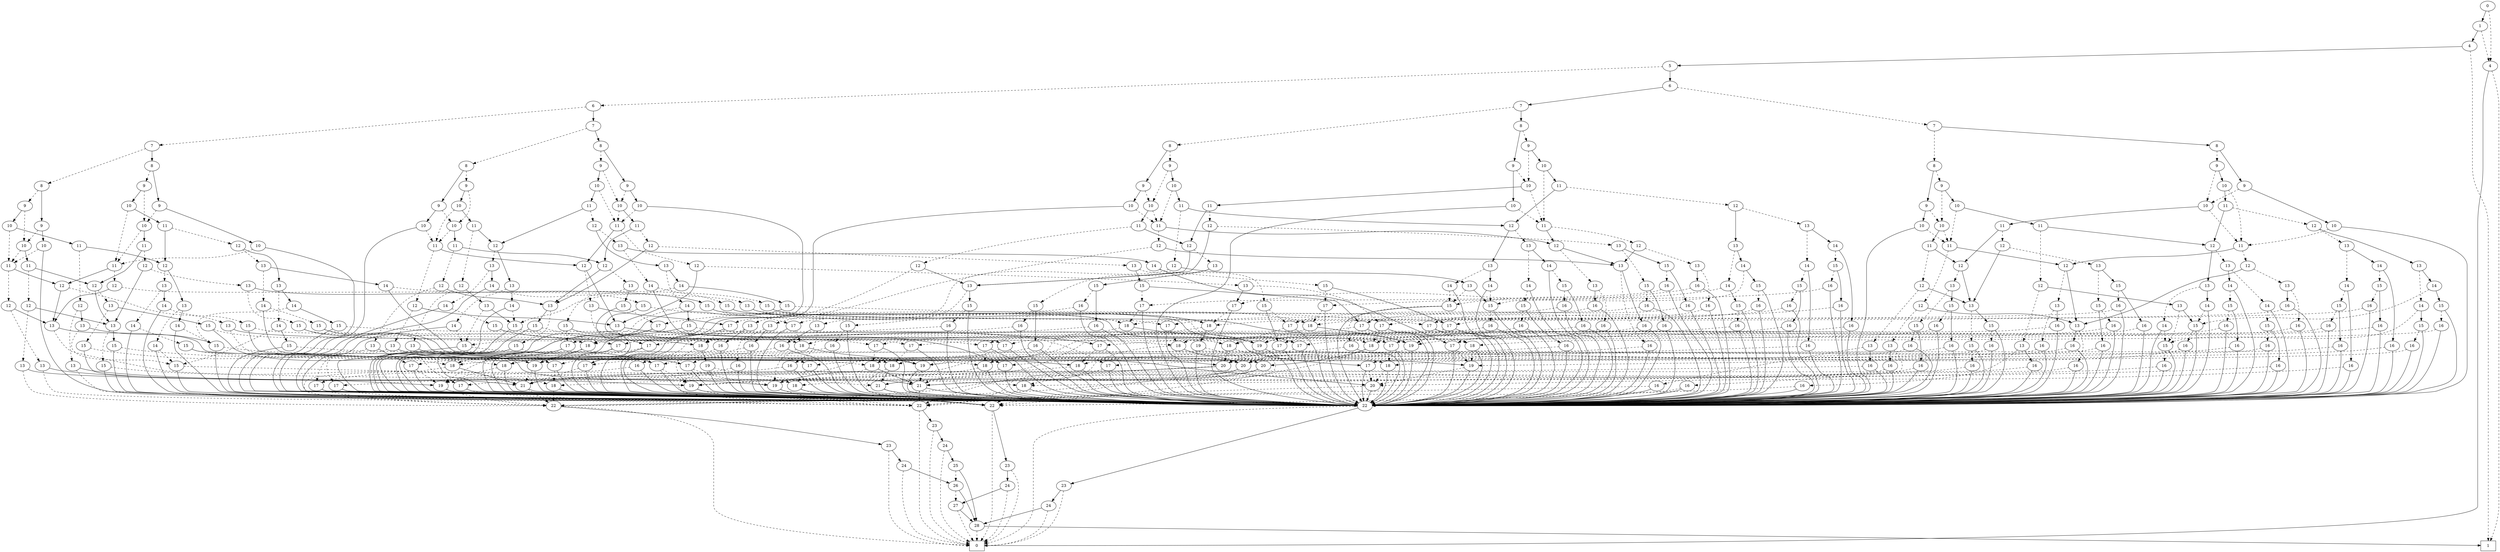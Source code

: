 digraph {
 b2 [label="0",shape=box];
 b1 [label="1",shape=box];
 v0 [label="4"];
 v0 -> b1[style=dashed];
 v0 -> b2;
 v1 [label="28"];
 v1 -> b2[style=dashed];
 v1 -> b1;
 v2 [label="27"];
 v2 -> b2[style=dashed];
 v2 -> v1;
 v3 [label="24"];
 v3 -> b2[style=dashed];
 v3 -> v2;
 v4 [label="23"];
 v4 -> b2[style=dashed];
 v4 -> v3;
 v5 [label="22"];
 v5 -> b2[style=dashed];
 v5 -> v4;
 v6 [label="24"];
 v6 -> b2[style=dashed];
 v6 -> v1;
 v7 [label="23"];
 v7 -> b2[style=dashed];
 v7 -> v6;
 v8 [label="22"];
 v8 -> b2[style=dashed];
 v8 -> v7;
 v9 [label="19"];
 v9 -> v5[style=dashed];
 v9 -> v8;
 v10 [label="13"];
 v10 -> v5[style=dashed];
 v10 -> v9;
 v11 [label="18"];
 v11 -> v5[style=dashed];
 v11 -> v8;
 v12 [label="18"];
 v12 -> v9[style=dashed];
 v12 -> v8;
 v13 [label="13"];
 v13 -> v11[style=dashed];
 v13 -> v12;
 v14 [label="12"];
 v14 -> v10[style=dashed];
 v14 -> v13;
 v15 [label="21"];
 v15 -> v5[style=dashed];
 v15 -> v8;
 v16 [label="18"];
 v16 -> v5[style=dashed];
 v16 -> v15;
 v17 [label="19"];
 v17 -> v15[style=dashed];
 v17 -> v8;
 v18 [label="18"];
 v18 -> v9[style=dashed];
 v18 -> v17;
 v19 [label="13"];
 v19 -> v16[style=dashed];
 v19 -> v18;
 v20 [label="12"];
 v20 -> v19[style=dashed];
 v20 -> v13;
 v21 [label="11"];
 v21 -> v14[style=dashed];
 v21 -> v20;
 v22 [label="26"];
 v22 -> v2[style=dashed];
 v22 -> v1;
 v23 [label="24"];
 v23 -> b2[style=dashed];
 v23 -> v22;
 v24 [label="23"];
 v24 -> b2[style=dashed];
 v24 -> v23;
 v25 [label="22"];
 v25 -> b2[style=dashed];
 v25 -> v24;
 v26 [label="19"];
 v26 -> v25[style=dashed];
 v26 -> v8;
 v27 [label="13"];
 v27 -> v25[style=dashed];
 v27 -> v26;
 v28 [label="18"];
 v28 -> v25[style=dashed];
 v28 -> v8;
 v29 [label="15"];
 v29 -> v28[style=dashed];
 v29 -> v8;
 v30 [label="18"];
 v30 -> v26[style=dashed];
 v30 -> v8;
 v31 [label="15"];
 v31 -> v30[style=dashed];
 v31 -> v8;
 v32 [label="13"];
 v32 -> v29[style=dashed];
 v32 -> v31;
 v33 [label="12"];
 v33 -> v27[style=dashed];
 v33 -> v32;
 v34 [label="21"];
 v34 -> v25[style=dashed];
 v34 -> v8;
 v35 [label="18"];
 v35 -> v25[style=dashed];
 v35 -> v34;
 v36 [label="15"];
 v36 -> v35[style=dashed];
 v36 -> v34;
 v37 [label="19"];
 v37 -> v34[style=dashed];
 v37 -> v8;
 v38 [label="18"];
 v38 -> v26[style=dashed];
 v38 -> v37;
 v39 [label="15"];
 v39 -> v38[style=dashed];
 v39 -> v37;
 v40 [label="13"];
 v40 -> v36[style=dashed];
 v40 -> v39;
 v41 [label="12"];
 v41 -> v40[style=dashed];
 v41 -> v32;
 v42 [label="11"];
 v42 -> v33[style=dashed];
 v42 -> v41;
 v43 [label="10"];
 v43 -> v21[style=dashed];
 v43 -> v42;
 v44 [label="25"];
 v44 -> v22[style=dashed];
 v44 -> v1;
 v45 [label="24"];
 v45 -> b2[style=dashed];
 v45 -> v44;
 v46 [label="23"];
 v46 -> b2[style=dashed];
 v46 -> v45;
 v47 [label="22"];
 v47 -> b2[style=dashed];
 v47 -> v46;
 v48 [label="19"];
 v48 -> v47[style=dashed];
 v48 -> v8;
 v49 [label="13"];
 v49 -> v47[style=dashed];
 v49 -> v48;
 v50 [label="18"];
 v50 -> v47[style=dashed];
 v50 -> v8;
 v51 [label="15"];
 v51 -> v50[style=dashed];
 v51 -> v8;
 v52 [label="18"];
 v52 -> v48[style=dashed];
 v52 -> v8;
 v53 [label="15"];
 v53 -> v52[style=dashed];
 v53 -> v8;
 v54 [label="13"];
 v54 -> v51[style=dashed];
 v54 -> v53;
 v55 [label="12"];
 v55 -> v49[style=dashed];
 v55 -> v54;
 v56 [label="21"];
 v56 -> v47[style=dashed];
 v56 -> v8;
 v57 [label="18"];
 v57 -> v47[style=dashed];
 v57 -> v56;
 v58 [label="15"];
 v58 -> v57[style=dashed];
 v58 -> v56;
 v59 [label="14"];
 v59 -> v58[style=dashed];
 v59 -> v8;
 v60 [label="19"];
 v60 -> v56[style=dashed];
 v60 -> v8;
 v61 [label="18"];
 v61 -> v48[style=dashed];
 v61 -> v60;
 v62 [label="15"];
 v62 -> v61[style=dashed];
 v62 -> v60;
 v63 [label="14"];
 v63 -> v62[style=dashed];
 v63 -> v8;
 v64 [label="13"];
 v64 -> v59[style=dashed];
 v64 -> v63;
 v65 [label="14"];
 v65 -> v51[style=dashed];
 v65 -> v8;
 v66 [label="14"];
 v66 -> v53[style=dashed];
 v66 -> v8;
 v67 [label="13"];
 v67 -> v65[style=dashed];
 v67 -> v66;
 v68 [label="12"];
 v68 -> v64[style=dashed];
 v68 -> v67;
 v69 [label="11"];
 v69 -> v55[style=dashed];
 v69 -> v68;
 v70 [label="10"];
 v70 -> v21[style=dashed];
 v70 -> v69;
 v71 [label="9"];
 v71 -> v43[style=dashed];
 v71 -> v70;
 v72 [label="10"];
 v72 -> v21[style=dashed];
 v72 -> v8;
 v73 [label="9"];
 v73 -> v43[style=dashed];
 v73 -> v72;
 v74 [label="8"];
 v74 -> v71[style=dashed];
 v74 -> v73;
 v75 [label="20"];
 v75 -> v5[style=dashed];
 v75 -> v15;
 v76 [label="18"];
 v76 -> v5[style=dashed];
 v76 -> v75;
 v77 [label="19"];
 v77 -> v75[style=dashed];
 v77 -> v8;
 v78 [label="18"];
 v78 -> v9[style=dashed];
 v78 -> v77;
 v79 [label="13"];
 v79 -> v76[style=dashed];
 v79 -> v78;
 v80 [label="12"];
 v80 -> v79[style=dashed];
 v80 -> v13;
 v81 [label="11"];
 v81 -> v80[style=dashed];
 v81 -> v20;
 v82 [label="20"];
 v82 -> v25[style=dashed];
 v82 -> v34;
 v83 [label="18"];
 v83 -> v25[style=dashed];
 v83 -> v82;
 v84 [label="15"];
 v84 -> v83[style=dashed];
 v84 -> v82;
 v85 [label="19"];
 v85 -> v82[style=dashed];
 v85 -> v8;
 v86 [label="18"];
 v86 -> v26[style=dashed];
 v86 -> v85;
 v87 [label="15"];
 v87 -> v86[style=dashed];
 v87 -> v85;
 v88 [label="13"];
 v88 -> v84[style=dashed];
 v88 -> v87;
 v89 [label="12"];
 v89 -> v88[style=dashed];
 v89 -> v32;
 v90 [label="11"];
 v90 -> v89[style=dashed];
 v90 -> v41;
 v91 [label="10"];
 v91 -> v81[style=dashed];
 v91 -> v90;
 v92 [label="20"];
 v92 -> v47[style=dashed];
 v92 -> v56;
 v93 [label="18"];
 v93 -> v47[style=dashed];
 v93 -> v92;
 v94 [label="15"];
 v94 -> v93[style=dashed];
 v94 -> v92;
 v95 [label="20"];
 v95 -> v47[style=dashed];
 v95 -> v8;
 v96 [label="14"];
 v96 -> v94[style=dashed];
 v96 -> v95;
 v97 [label="19"];
 v97 -> v92[style=dashed];
 v97 -> v8;
 v98 [label="18"];
 v98 -> v48[style=dashed];
 v98 -> v97;
 v99 [label="15"];
 v99 -> v98[style=dashed];
 v99 -> v97;
 v100 [label="19"];
 v100 -> v95[style=dashed];
 v100 -> v8;
 v101 [label="14"];
 v101 -> v99[style=dashed];
 v101 -> v100;
 v102 [label="13"];
 v102 -> v96[style=dashed];
 v102 -> v101;
 v103 [label="18"];
 v103 -> v95[style=dashed];
 v103 -> v8;
 v104 [label="15"];
 v104 -> v103[style=dashed];
 v104 -> v8;
 v105 [label="14"];
 v105 -> v51[style=dashed];
 v105 -> v104;
 v106 [label="18"];
 v106 -> v100[style=dashed];
 v106 -> v8;
 v107 [label="15"];
 v107 -> v106[style=dashed];
 v107 -> v8;
 v108 [label="14"];
 v108 -> v53[style=dashed];
 v108 -> v107;
 v109 [label="13"];
 v109 -> v105[style=dashed];
 v109 -> v108;
 v110 [label="12"];
 v110 -> v102[style=dashed];
 v110 -> v109;
 v111 [label="11"];
 v111 -> v110[style=dashed];
 v111 -> v68;
 v112 [label="10"];
 v112 -> v81[style=dashed];
 v112 -> v111;
 v113 [label="9"];
 v113 -> v91[style=dashed];
 v113 -> v112;
 v114 [label="10"];
 v114 -> v81[style=dashed];
 v114 -> v8;
 v115 [label="9"];
 v115 -> v91[style=dashed];
 v115 -> v114;
 v116 [label="8"];
 v116 -> v113[style=dashed];
 v116 -> v115;
 v117 [label="7"];
 v117 -> v74[style=dashed];
 v117 -> v116;
 v118 [label="17"];
 v118 -> v5[style=dashed];
 v118 -> v8;
 v119 [label="17"];
 v119 -> v9[style=dashed];
 v119 -> v8;
 v120 [label="13"];
 v120 -> v118[style=dashed];
 v120 -> v119;
 v121 [label="17"];
 v121 -> v11[style=dashed];
 v121 -> v8;
 v122 [label="17"];
 v122 -> v12[style=dashed];
 v122 -> v8;
 v123 [label="13"];
 v123 -> v121[style=dashed];
 v123 -> v122;
 v124 [label="12"];
 v124 -> v120[style=dashed];
 v124 -> v123;
 v125 [label="17"];
 v125 -> v16[style=dashed];
 v125 -> v8;
 v126 [label="17"];
 v126 -> v18[style=dashed];
 v126 -> v8;
 v127 [label="13"];
 v127 -> v125[style=dashed];
 v127 -> v126;
 v128 [label="12"];
 v128 -> v127[style=dashed];
 v128 -> v123;
 v129 [label="11"];
 v129 -> v124[style=dashed];
 v129 -> v128;
 v130 [label="17"];
 v130 -> v25[style=dashed];
 v130 -> v8;
 v131 [label="17"];
 v131 -> v26[style=dashed];
 v131 -> v8;
 v132 [label="13"];
 v132 -> v130[style=dashed];
 v132 -> v131;
 v133 [label="17"];
 v133 -> v28[style=dashed];
 v133 -> v8;
 v134 [label="15"];
 v134 -> v133[style=dashed];
 v134 -> v8;
 v135 [label="17"];
 v135 -> v30[style=dashed];
 v135 -> v8;
 v136 [label="15"];
 v136 -> v135[style=dashed];
 v136 -> v8;
 v137 [label="13"];
 v137 -> v134[style=dashed];
 v137 -> v136;
 v138 [label="12"];
 v138 -> v132[style=dashed];
 v138 -> v137;
 v139 [label="17"];
 v139 -> v35[style=dashed];
 v139 -> v8;
 v140 [label="17"];
 v140 -> v34[style=dashed];
 v140 -> v8;
 v141 [label="15"];
 v141 -> v139[style=dashed];
 v141 -> v140;
 v142 [label="17"];
 v142 -> v38[style=dashed];
 v142 -> v8;
 v143 [label="17"];
 v143 -> v37[style=dashed];
 v143 -> v8;
 v144 [label="15"];
 v144 -> v142[style=dashed];
 v144 -> v143;
 v145 [label="13"];
 v145 -> v141[style=dashed];
 v145 -> v144;
 v146 [label="12"];
 v146 -> v145[style=dashed];
 v146 -> v137;
 v147 [label="11"];
 v147 -> v138[style=dashed];
 v147 -> v146;
 v148 [label="10"];
 v148 -> v129[style=dashed];
 v148 -> v147;
 v149 [label="17"];
 v149 -> v47[style=dashed];
 v149 -> v8;
 v150 [label="17"];
 v150 -> v48[style=dashed];
 v150 -> v8;
 v151 [label="13"];
 v151 -> v149[style=dashed];
 v151 -> v150;
 v152 [label="17"];
 v152 -> v50[style=dashed];
 v152 -> v8;
 v153 [label="15"];
 v153 -> v152[style=dashed];
 v153 -> v8;
 v154 [label="17"];
 v154 -> v52[style=dashed];
 v154 -> v8;
 v155 [label="15"];
 v155 -> v154[style=dashed];
 v155 -> v8;
 v156 [label="13"];
 v156 -> v153[style=dashed];
 v156 -> v155;
 v157 [label="12"];
 v157 -> v151[style=dashed];
 v157 -> v156;
 v158 [label="17"];
 v158 -> v57[style=dashed];
 v158 -> v8;
 v159 [label="17"];
 v159 -> v56[style=dashed];
 v159 -> v8;
 v160 [label="15"];
 v160 -> v158[style=dashed];
 v160 -> v159;
 v161 [label="14"];
 v161 -> v160[style=dashed];
 v161 -> v8;
 v162 [label="17"];
 v162 -> v61[style=dashed];
 v162 -> v8;
 v163 [label="17"];
 v163 -> v60[style=dashed];
 v163 -> v8;
 v164 [label="15"];
 v164 -> v162[style=dashed];
 v164 -> v163;
 v165 [label="14"];
 v165 -> v164[style=dashed];
 v165 -> v8;
 v166 [label="13"];
 v166 -> v161[style=dashed];
 v166 -> v165;
 v167 [label="14"];
 v167 -> v153[style=dashed];
 v167 -> v8;
 v168 [label="14"];
 v168 -> v155[style=dashed];
 v168 -> v8;
 v169 [label="13"];
 v169 -> v167[style=dashed];
 v169 -> v168;
 v170 [label="12"];
 v170 -> v166[style=dashed];
 v170 -> v169;
 v171 [label="11"];
 v171 -> v157[style=dashed];
 v171 -> v170;
 v172 [label="10"];
 v172 -> v129[style=dashed];
 v172 -> v171;
 v173 [label="9"];
 v173 -> v148[style=dashed];
 v173 -> v172;
 v174 [label="10"];
 v174 -> v129[style=dashed];
 v174 -> v8;
 v175 [label="9"];
 v175 -> v148[style=dashed];
 v175 -> v174;
 v176 [label="8"];
 v176 -> v173[style=dashed];
 v176 -> v175;
 v177 [label="17"];
 v177 -> v76[style=dashed];
 v177 -> v8;
 v178 [label="17"];
 v178 -> v78[style=dashed];
 v178 -> v8;
 v179 [label="13"];
 v179 -> v177[style=dashed];
 v179 -> v178;
 v180 [label="12"];
 v180 -> v179[style=dashed];
 v180 -> v123;
 v181 [label="11"];
 v181 -> v180[style=dashed];
 v181 -> v128;
 v182 [label="17"];
 v182 -> v83[style=dashed];
 v182 -> v8;
 v183 [label="17"];
 v183 -> v82[style=dashed];
 v183 -> v8;
 v184 [label="15"];
 v184 -> v182[style=dashed];
 v184 -> v183;
 v185 [label="17"];
 v185 -> v86[style=dashed];
 v185 -> v8;
 v186 [label="17"];
 v186 -> v85[style=dashed];
 v186 -> v8;
 v187 [label="15"];
 v187 -> v185[style=dashed];
 v187 -> v186;
 v188 [label="13"];
 v188 -> v184[style=dashed];
 v188 -> v187;
 v189 [label="12"];
 v189 -> v188[style=dashed];
 v189 -> v137;
 v190 [label="11"];
 v190 -> v189[style=dashed];
 v190 -> v146;
 v191 [label="10"];
 v191 -> v181[style=dashed];
 v191 -> v190;
 v192 [label="17"];
 v192 -> v93[style=dashed];
 v192 -> v8;
 v193 [label="17"];
 v193 -> v92[style=dashed];
 v193 -> v8;
 v194 [label="15"];
 v194 -> v192[style=dashed];
 v194 -> v193;
 v195 [label="17"];
 v195 -> v95[style=dashed];
 v195 -> v8;
 v196 [label="14"];
 v196 -> v194[style=dashed];
 v196 -> v195;
 v197 [label="17"];
 v197 -> v98[style=dashed];
 v197 -> v8;
 v198 [label="17"];
 v198 -> v97[style=dashed];
 v198 -> v8;
 v199 [label="15"];
 v199 -> v197[style=dashed];
 v199 -> v198;
 v200 [label="17"];
 v200 -> v100[style=dashed];
 v200 -> v8;
 v201 [label="14"];
 v201 -> v199[style=dashed];
 v201 -> v200;
 v202 [label="13"];
 v202 -> v196[style=dashed];
 v202 -> v201;
 v203 [label="17"];
 v203 -> v103[style=dashed];
 v203 -> v8;
 v204 [label="15"];
 v204 -> v203[style=dashed];
 v204 -> v8;
 v205 [label="14"];
 v205 -> v153[style=dashed];
 v205 -> v204;
 v206 [label="17"];
 v206 -> v106[style=dashed];
 v206 -> v8;
 v207 [label="15"];
 v207 -> v206[style=dashed];
 v207 -> v8;
 v208 [label="14"];
 v208 -> v155[style=dashed];
 v208 -> v207;
 v209 [label="13"];
 v209 -> v205[style=dashed];
 v209 -> v208;
 v210 [label="12"];
 v210 -> v202[style=dashed];
 v210 -> v209;
 v211 [label="11"];
 v211 -> v210[style=dashed];
 v211 -> v170;
 v212 [label="10"];
 v212 -> v181[style=dashed];
 v212 -> v211;
 v213 [label="9"];
 v213 -> v191[style=dashed];
 v213 -> v212;
 v214 [label="10"];
 v214 -> v181[style=dashed];
 v214 -> v8;
 v215 [label="9"];
 v215 -> v191[style=dashed];
 v215 -> v214;
 v216 [label="8"];
 v216 -> v213[style=dashed];
 v216 -> v215;
 v217 [label="7"];
 v217 -> v176[style=dashed];
 v217 -> v216;
 v218 [label="6"];
 v218 -> v117[style=dashed];
 v218 -> v217;
 v219 [label="16"];
 v219 -> v5[style=dashed];
 v219 -> v8;
 v220 [label="16"];
 v220 -> v9[style=dashed];
 v220 -> v8;
 v221 [label="13"];
 v221 -> v219[style=dashed];
 v221 -> v220;
 v222 [label="16"];
 v222 -> v11[style=dashed];
 v222 -> v8;
 v223 [label="16"];
 v223 -> v12[style=dashed];
 v223 -> v8;
 v224 [label="13"];
 v224 -> v222[style=dashed];
 v224 -> v223;
 v225 [label="12"];
 v225 -> v221[style=dashed];
 v225 -> v224;
 v226 [label="16"];
 v226 -> v16[style=dashed];
 v226 -> v8;
 v227 [label="16"];
 v227 -> v18[style=dashed];
 v227 -> v8;
 v228 [label="13"];
 v228 -> v226[style=dashed];
 v228 -> v227;
 v229 [label="12"];
 v229 -> v228[style=dashed];
 v229 -> v224;
 v230 [label="11"];
 v230 -> v225[style=dashed];
 v230 -> v229;
 v231 [label="16"];
 v231 -> v25[style=dashed];
 v231 -> v8;
 v232 [label="16"];
 v232 -> v26[style=dashed];
 v232 -> v8;
 v233 [label="13"];
 v233 -> v231[style=dashed];
 v233 -> v232;
 v234 [label="16"];
 v234 -> v28[style=dashed];
 v234 -> v8;
 v235 [label="15"];
 v235 -> v234[style=dashed];
 v235 -> v8;
 v236 [label="16"];
 v236 -> v30[style=dashed];
 v236 -> v8;
 v237 [label="15"];
 v237 -> v236[style=dashed];
 v237 -> v8;
 v238 [label="13"];
 v238 -> v235[style=dashed];
 v238 -> v237;
 v239 [label="12"];
 v239 -> v233[style=dashed];
 v239 -> v238;
 v240 [label="16"];
 v240 -> v35[style=dashed];
 v240 -> v8;
 v241 [label="16"];
 v241 -> v34[style=dashed];
 v241 -> v8;
 v242 [label="15"];
 v242 -> v240[style=dashed];
 v242 -> v241;
 v243 [label="16"];
 v243 -> v38[style=dashed];
 v243 -> v8;
 v244 [label="16"];
 v244 -> v37[style=dashed];
 v244 -> v8;
 v245 [label="15"];
 v245 -> v243[style=dashed];
 v245 -> v244;
 v246 [label="13"];
 v246 -> v242[style=dashed];
 v246 -> v245;
 v247 [label="12"];
 v247 -> v246[style=dashed];
 v247 -> v238;
 v248 [label="11"];
 v248 -> v239[style=dashed];
 v248 -> v247;
 v249 [label="10"];
 v249 -> v230[style=dashed];
 v249 -> v248;
 v250 [label="16"];
 v250 -> v47[style=dashed];
 v250 -> v8;
 v251 [label="16"];
 v251 -> v48[style=dashed];
 v251 -> v8;
 v252 [label="13"];
 v252 -> v250[style=dashed];
 v252 -> v251;
 v253 [label="16"];
 v253 -> v50[style=dashed];
 v253 -> v8;
 v254 [label="15"];
 v254 -> v253[style=dashed];
 v254 -> v8;
 v255 [label="16"];
 v255 -> v52[style=dashed];
 v255 -> v8;
 v256 [label="15"];
 v256 -> v255[style=dashed];
 v256 -> v8;
 v257 [label="13"];
 v257 -> v254[style=dashed];
 v257 -> v256;
 v258 [label="12"];
 v258 -> v252[style=dashed];
 v258 -> v257;
 v259 [label="16"];
 v259 -> v57[style=dashed];
 v259 -> v8;
 v260 [label="16"];
 v260 -> v56[style=dashed];
 v260 -> v8;
 v261 [label="15"];
 v261 -> v259[style=dashed];
 v261 -> v260;
 v262 [label="14"];
 v262 -> v261[style=dashed];
 v262 -> v8;
 v263 [label="16"];
 v263 -> v61[style=dashed];
 v263 -> v8;
 v264 [label="16"];
 v264 -> v60[style=dashed];
 v264 -> v8;
 v265 [label="15"];
 v265 -> v263[style=dashed];
 v265 -> v264;
 v266 [label="14"];
 v266 -> v265[style=dashed];
 v266 -> v8;
 v267 [label="13"];
 v267 -> v262[style=dashed];
 v267 -> v266;
 v268 [label="14"];
 v268 -> v254[style=dashed];
 v268 -> v8;
 v269 [label="14"];
 v269 -> v256[style=dashed];
 v269 -> v8;
 v270 [label="13"];
 v270 -> v268[style=dashed];
 v270 -> v269;
 v271 [label="12"];
 v271 -> v267[style=dashed];
 v271 -> v270;
 v272 [label="11"];
 v272 -> v258[style=dashed];
 v272 -> v271;
 v273 [label="10"];
 v273 -> v230[style=dashed];
 v273 -> v272;
 v274 [label="9"];
 v274 -> v249[style=dashed];
 v274 -> v273;
 v275 [label="10"];
 v275 -> v230[style=dashed];
 v275 -> v8;
 v276 [label="9"];
 v276 -> v249[style=dashed];
 v276 -> v275;
 v277 [label="8"];
 v277 -> v274[style=dashed];
 v277 -> v276;
 v278 [label="16"];
 v278 -> v76[style=dashed];
 v278 -> v8;
 v279 [label="16"];
 v279 -> v78[style=dashed];
 v279 -> v8;
 v280 [label="13"];
 v280 -> v278[style=dashed];
 v280 -> v279;
 v281 [label="12"];
 v281 -> v280[style=dashed];
 v281 -> v224;
 v282 [label="11"];
 v282 -> v281[style=dashed];
 v282 -> v229;
 v283 [label="16"];
 v283 -> v83[style=dashed];
 v283 -> v8;
 v284 [label="16"];
 v284 -> v82[style=dashed];
 v284 -> v8;
 v285 [label="15"];
 v285 -> v283[style=dashed];
 v285 -> v284;
 v286 [label="16"];
 v286 -> v86[style=dashed];
 v286 -> v8;
 v287 [label="16"];
 v287 -> v85[style=dashed];
 v287 -> v8;
 v288 [label="15"];
 v288 -> v286[style=dashed];
 v288 -> v287;
 v289 [label="13"];
 v289 -> v285[style=dashed];
 v289 -> v288;
 v290 [label="12"];
 v290 -> v289[style=dashed];
 v290 -> v238;
 v291 [label="11"];
 v291 -> v290[style=dashed];
 v291 -> v247;
 v292 [label="10"];
 v292 -> v282[style=dashed];
 v292 -> v291;
 v293 [label="16"];
 v293 -> v93[style=dashed];
 v293 -> v8;
 v294 [label="16"];
 v294 -> v92[style=dashed];
 v294 -> v8;
 v295 [label="15"];
 v295 -> v293[style=dashed];
 v295 -> v294;
 v296 [label="16"];
 v296 -> v95[style=dashed];
 v296 -> v8;
 v297 [label="14"];
 v297 -> v295[style=dashed];
 v297 -> v296;
 v298 [label="16"];
 v298 -> v98[style=dashed];
 v298 -> v8;
 v299 [label="16"];
 v299 -> v97[style=dashed];
 v299 -> v8;
 v300 [label="15"];
 v300 -> v298[style=dashed];
 v300 -> v299;
 v301 [label="16"];
 v301 -> v100[style=dashed];
 v301 -> v8;
 v302 [label="14"];
 v302 -> v300[style=dashed];
 v302 -> v301;
 v303 [label="13"];
 v303 -> v297[style=dashed];
 v303 -> v302;
 v304 [label="16"];
 v304 -> v103[style=dashed];
 v304 -> v8;
 v305 [label="15"];
 v305 -> v304[style=dashed];
 v305 -> v8;
 v306 [label="14"];
 v306 -> v254[style=dashed];
 v306 -> v305;
 v307 [label="16"];
 v307 -> v106[style=dashed];
 v307 -> v8;
 v308 [label="15"];
 v308 -> v307[style=dashed];
 v308 -> v8;
 v309 [label="14"];
 v309 -> v256[style=dashed];
 v309 -> v308;
 v310 [label="13"];
 v310 -> v306[style=dashed];
 v310 -> v309;
 v311 [label="12"];
 v311 -> v303[style=dashed];
 v311 -> v310;
 v312 [label="11"];
 v312 -> v311[style=dashed];
 v312 -> v271;
 v313 [label="10"];
 v313 -> v282[style=dashed];
 v313 -> v312;
 v314 [label="9"];
 v314 -> v292[style=dashed];
 v314 -> v313;
 v315 [label="10"];
 v315 -> v282[style=dashed];
 v315 -> v8;
 v316 [label="9"];
 v316 -> v292[style=dashed];
 v316 -> v315;
 v317 [label="8"];
 v317 -> v314[style=dashed];
 v317 -> v316;
 v318 [label="7"];
 v318 -> v277[style=dashed];
 v318 -> v317;
 v319 [label="16"];
 v319 -> v118[style=dashed];
 v319 -> v8;
 v320 [label="16"];
 v320 -> v119[style=dashed];
 v320 -> v8;
 v321 [label="13"];
 v321 -> v319[style=dashed];
 v321 -> v320;
 v322 [label="16"];
 v322 -> v121[style=dashed];
 v322 -> v8;
 v323 [label="16"];
 v323 -> v122[style=dashed];
 v323 -> v8;
 v324 [label="13"];
 v324 -> v322[style=dashed];
 v324 -> v323;
 v325 [label="12"];
 v325 -> v321[style=dashed];
 v325 -> v324;
 v326 [label="16"];
 v326 -> v125[style=dashed];
 v326 -> v8;
 v327 [label="16"];
 v327 -> v126[style=dashed];
 v327 -> v8;
 v328 [label="13"];
 v328 -> v326[style=dashed];
 v328 -> v327;
 v329 [label="12"];
 v329 -> v328[style=dashed];
 v329 -> v324;
 v330 [label="11"];
 v330 -> v325[style=dashed];
 v330 -> v329;
 v331 [label="16"];
 v331 -> v130[style=dashed];
 v331 -> v8;
 v332 [label="16"];
 v332 -> v131[style=dashed];
 v332 -> v8;
 v333 [label="13"];
 v333 -> v331[style=dashed];
 v333 -> v332;
 v334 [label="16"];
 v334 -> v133[style=dashed];
 v334 -> v8;
 v335 [label="15"];
 v335 -> v334[style=dashed];
 v335 -> v8;
 v336 [label="16"];
 v336 -> v135[style=dashed];
 v336 -> v8;
 v337 [label="15"];
 v337 -> v336[style=dashed];
 v337 -> v8;
 v338 [label="13"];
 v338 -> v335[style=dashed];
 v338 -> v337;
 v339 [label="12"];
 v339 -> v333[style=dashed];
 v339 -> v338;
 v340 [label="16"];
 v340 -> v139[style=dashed];
 v340 -> v8;
 v341 [label="16"];
 v341 -> v140[style=dashed];
 v341 -> v8;
 v342 [label="15"];
 v342 -> v340[style=dashed];
 v342 -> v341;
 v343 [label="16"];
 v343 -> v142[style=dashed];
 v343 -> v8;
 v344 [label="16"];
 v344 -> v143[style=dashed];
 v344 -> v8;
 v345 [label="15"];
 v345 -> v343[style=dashed];
 v345 -> v344;
 v346 [label="13"];
 v346 -> v342[style=dashed];
 v346 -> v345;
 v347 [label="12"];
 v347 -> v346[style=dashed];
 v347 -> v338;
 v348 [label="11"];
 v348 -> v339[style=dashed];
 v348 -> v347;
 v349 [label="10"];
 v349 -> v330[style=dashed];
 v349 -> v348;
 v350 [label="16"];
 v350 -> v149[style=dashed];
 v350 -> v8;
 v351 [label="16"];
 v351 -> v150[style=dashed];
 v351 -> v8;
 v352 [label="13"];
 v352 -> v350[style=dashed];
 v352 -> v351;
 v353 [label="16"];
 v353 -> v152[style=dashed];
 v353 -> v8;
 v354 [label="15"];
 v354 -> v353[style=dashed];
 v354 -> v8;
 v355 [label="16"];
 v355 -> v154[style=dashed];
 v355 -> v8;
 v356 [label="15"];
 v356 -> v355[style=dashed];
 v356 -> v8;
 v357 [label="13"];
 v357 -> v354[style=dashed];
 v357 -> v356;
 v358 [label="12"];
 v358 -> v352[style=dashed];
 v358 -> v357;
 v359 [label="16"];
 v359 -> v158[style=dashed];
 v359 -> v8;
 v360 [label="16"];
 v360 -> v159[style=dashed];
 v360 -> v8;
 v361 [label="15"];
 v361 -> v359[style=dashed];
 v361 -> v360;
 v362 [label="14"];
 v362 -> v361[style=dashed];
 v362 -> v8;
 v363 [label="16"];
 v363 -> v162[style=dashed];
 v363 -> v8;
 v364 [label="16"];
 v364 -> v163[style=dashed];
 v364 -> v8;
 v365 [label="15"];
 v365 -> v363[style=dashed];
 v365 -> v364;
 v366 [label="14"];
 v366 -> v365[style=dashed];
 v366 -> v8;
 v367 [label="13"];
 v367 -> v362[style=dashed];
 v367 -> v366;
 v368 [label="14"];
 v368 -> v354[style=dashed];
 v368 -> v8;
 v369 [label="14"];
 v369 -> v356[style=dashed];
 v369 -> v8;
 v370 [label="13"];
 v370 -> v368[style=dashed];
 v370 -> v369;
 v371 [label="12"];
 v371 -> v367[style=dashed];
 v371 -> v370;
 v372 [label="11"];
 v372 -> v358[style=dashed];
 v372 -> v371;
 v373 [label="10"];
 v373 -> v330[style=dashed];
 v373 -> v372;
 v374 [label="9"];
 v374 -> v349[style=dashed];
 v374 -> v373;
 v375 [label="10"];
 v375 -> v330[style=dashed];
 v375 -> v8;
 v376 [label="9"];
 v376 -> v349[style=dashed];
 v376 -> v375;
 v377 [label="8"];
 v377 -> v374[style=dashed];
 v377 -> v376;
 v378 [label="16"];
 v378 -> v177[style=dashed];
 v378 -> v8;
 v379 [label="16"];
 v379 -> v178[style=dashed];
 v379 -> v8;
 v380 [label="13"];
 v380 -> v378[style=dashed];
 v380 -> v379;
 v381 [label="12"];
 v381 -> v380[style=dashed];
 v381 -> v324;
 v382 [label="11"];
 v382 -> v381[style=dashed];
 v382 -> v329;
 v383 [label="16"];
 v383 -> v182[style=dashed];
 v383 -> v8;
 v384 [label="16"];
 v384 -> v183[style=dashed];
 v384 -> v8;
 v385 [label="15"];
 v385 -> v383[style=dashed];
 v385 -> v384;
 v386 [label="16"];
 v386 -> v185[style=dashed];
 v386 -> v8;
 v387 [label="16"];
 v387 -> v186[style=dashed];
 v387 -> v8;
 v388 [label="15"];
 v388 -> v386[style=dashed];
 v388 -> v387;
 v389 [label="13"];
 v389 -> v385[style=dashed];
 v389 -> v388;
 v390 [label="12"];
 v390 -> v389[style=dashed];
 v390 -> v338;
 v391 [label="11"];
 v391 -> v390[style=dashed];
 v391 -> v347;
 v392 [label="10"];
 v392 -> v382[style=dashed];
 v392 -> v391;
 v393 [label="16"];
 v393 -> v192[style=dashed];
 v393 -> v8;
 v394 [label="16"];
 v394 -> v193[style=dashed];
 v394 -> v8;
 v395 [label="15"];
 v395 -> v393[style=dashed];
 v395 -> v394;
 v396 [label="16"];
 v396 -> v195[style=dashed];
 v396 -> v8;
 v397 [label="14"];
 v397 -> v395[style=dashed];
 v397 -> v396;
 v398 [label="16"];
 v398 -> v197[style=dashed];
 v398 -> v8;
 v399 [label="16"];
 v399 -> v198[style=dashed];
 v399 -> v8;
 v400 [label="15"];
 v400 -> v398[style=dashed];
 v400 -> v399;
 v401 [label="16"];
 v401 -> v200[style=dashed];
 v401 -> v8;
 v402 [label="14"];
 v402 -> v400[style=dashed];
 v402 -> v401;
 v403 [label="13"];
 v403 -> v397[style=dashed];
 v403 -> v402;
 v404 [label="16"];
 v404 -> v203[style=dashed];
 v404 -> v8;
 v405 [label="15"];
 v405 -> v404[style=dashed];
 v405 -> v8;
 v406 [label="14"];
 v406 -> v354[style=dashed];
 v406 -> v405;
 v407 [label="16"];
 v407 -> v206[style=dashed];
 v407 -> v8;
 v408 [label="15"];
 v408 -> v407[style=dashed];
 v408 -> v8;
 v409 [label="14"];
 v409 -> v356[style=dashed];
 v409 -> v408;
 v410 [label="13"];
 v410 -> v406[style=dashed];
 v410 -> v409;
 v411 [label="12"];
 v411 -> v403[style=dashed];
 v411 -> v410;
 v412 [label="11"];
 v412 -> v411[style=dashed];
 v412 -> v371;
 v413 [label="10"];
 v413 -> v382[style=dashed];
 v413 -> v412;
 v414 [label="9"];
 v414 -> v392[style=dashed];
 v414 -> v413;
 v415 [label="10"];
 v415 -> v382[style=dashed];
 v415 -> v8;
 v416 [label="9"];
 v416 -> v392[style=dashed];
 v416 -> v415;
 v417 [label="8"];
 v417 -> v414[style=dashed];
 v417 -> v416;
 v418 [label="7"];
 v418 -> v377[style=dashed];
 v418 -> v417;
 v419 [label="6"];
 v419 -> v318[style=dashed];
 v419 -> v418;
 v420 [label="5"];
 v420 -> v218[style=dashed];
 v420 -> v419;
 v421 [label="4"];
 v421 -> b1[style=dashed];
 v421 -> v420;
 v422 [label="1"];
 v422 -> v0[style=dashed];
 v422 -> v421;
 v423 [label="0"];
 v423 -> v0[style=dashed];
 v423 -> v422;
 }